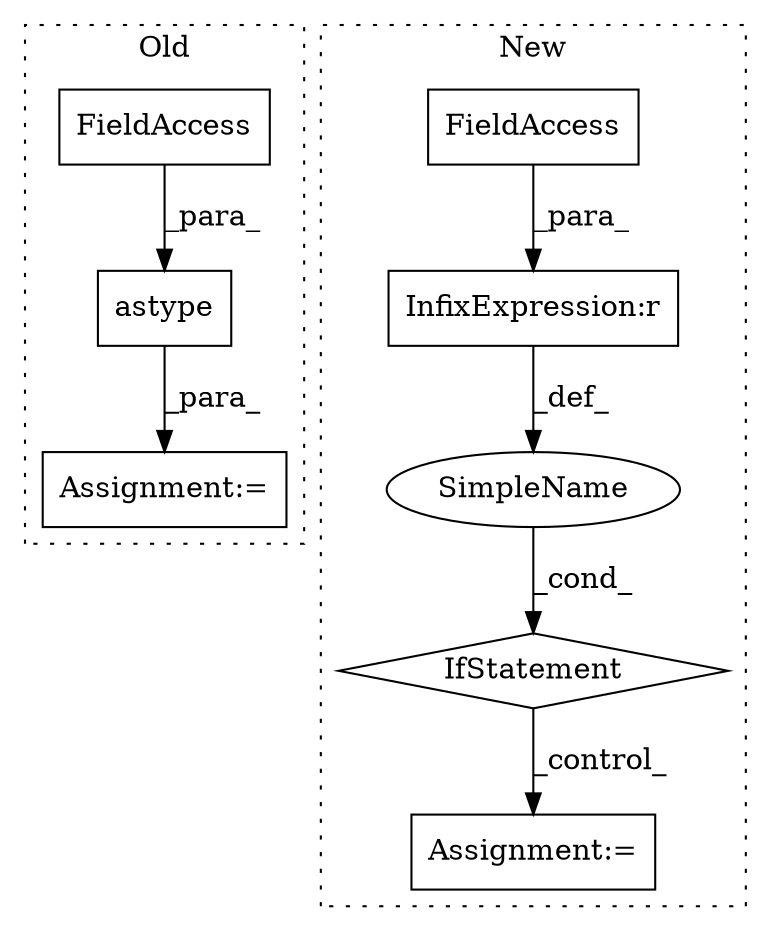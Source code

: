 digraph G {
subgraph cluster0 {
1 [label="astype" a="32" s="289,307" l="7,1" shape="box"];
3 [label="Assignment:=" a="7" s="282" l="1" shape="box"];
4 [label="FieldAccess" a="22" s="296" l="11" shape="box"];
label = "Old";
style="dotted";
}
subgraph cluster1 {
2 [label="IfStatement" a="25" s="656,721" l="4,2" shape="diamond"];
5 [label="InfixExpression:r" a="27" s="671" l="4" shape="box"];
6 [label="Assignment:=" a="7" s="739" l="1" shape="box"];
7 [label="SimpleName" a="42" s="" l="" shape="ellipse"];
8 [label="FieldAccess" a="22" s="661" l="10" shape="box"];
label = "New";
style="dotted";
}
1 -> 3 [label="_para_"];
2 -> 6 [label="_control_"];
4 -> 1 [label="_para_"];
5 -> 7 [label="_def_"];
7 -> 2 [label="_cond_"];
8 -> 5 [label="_para_"];
}